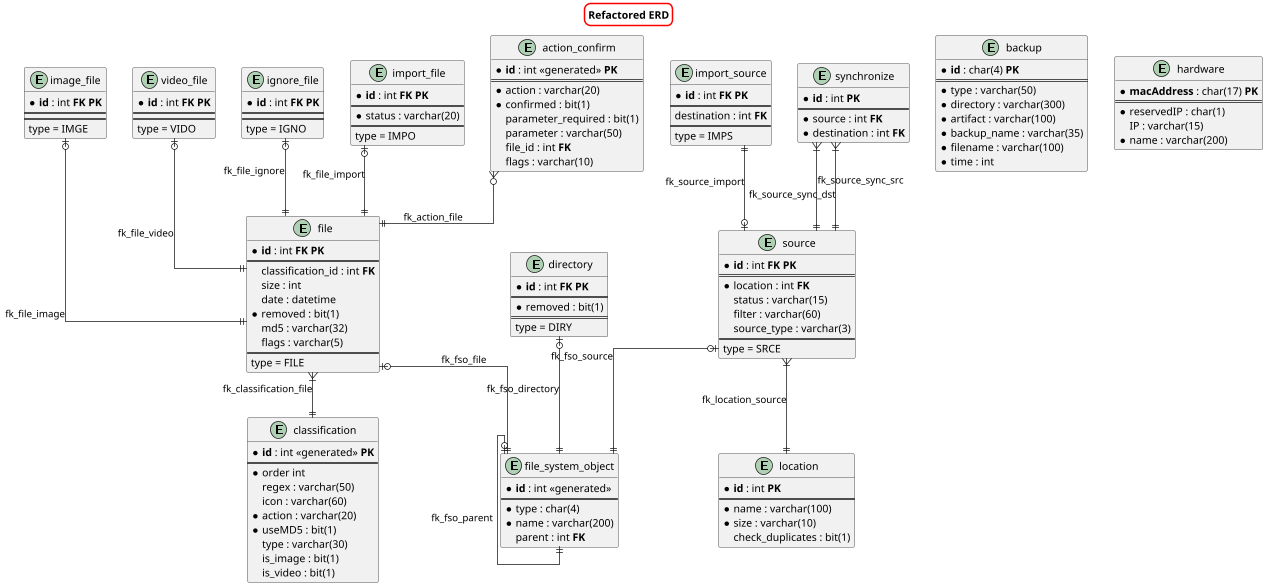 @startuml
skinparam titleBorderRoundCorner 15
skinparam titleBorderThickness 2
skinparam titleBorderColor red
title Refactored ERD
skinparam linetype ortho
scale 0.75

entity file_system_object {
* **id** : int <<generated>>
==
* type : char(4)
* name : varchar(200)
  parent : int **FK**
}

entity file {
   * **id** : int **FK** **PK**
   ==
   classification_id : int **FK**
   size : int
   date : datetime
   * removed : bit(1)
   md5 : varchar(32)
   flags : varchar(5)
   ==
   type = FILE
}

entity image_file {
   * **id** : int **FK** **PK**
   ==
   ==
   type = IMGE
}

entity video_file {
   * **id** : int **FK** **PK**
   ==
   ==
   type = VIDO
}

entity directory {
  * **id** : int **FK** **PK**
  ==
  * removed : bit(1)
  ==
  type = DIRY
}

entity source {
  * **id** : int **FK** **PK**
  ==
  * location : int **FK**
  status : varchar(15)
  filter : varchar(60)
  source_type : varchar(3)
  ==
  type = SRCE
}


entity import_source {
  * **id** : int **FK** **PK**
  ==
  destination : int **FK**
  ==
  type = IMPS
}

entity classification {
  * **id** : int <<generated>> **PK**
  ==
  * order int
  regex : varchar(50)
  icon : varchar(60)
  * action : varchar(20)
  * useMD5 : bit(1)
  type : varchar(30)
  is_image : bit(1)
  is_video : bit(1)
}

entity backup {
  * **id** : char(4) **PK**
  ==
  * type : varchar(50)
  * directory : varchar(300)
  * artifact : varchar(100)
  * backup_name : varchar(35)
  * filename : varchar(100)
  * time : int
}

entity hardware {
  * **macAddress** : char(17) **PK**
  ==
  * reservedIP : char(1)
  IP : varchar(15)
  * name : varchar(200)
}

entity location {
  * **id** : int **PK**
  ==
  * name : varchar(100)
  * size : varchar(10)
  check_duplicates : bit(1)
}

entity ignore_file {
  * **id** : int **FK** **PK**
  ==
  ==
  type = IGNO
}

entity import_file {
  * **id** : int **FK** **PK**
  ==
  * status : varchar(20)
  ==
  type = IMPO
}

entity synchronize {
 * **id** : int **PK**
 ==
 * source : int **FK**
 * destination : int **FK**
}

entity action_confirm {
   * **id** : int <<generated>> **PK**
   ==
   * action : varchar(20)
   * confirmed : bit(1)
   parameter_required : bit(1)
   parameter : varchar(50)
   file_id : int **FK**
   flags : varchar(10)
}

file_system_object |o--|| file_system_object : fk_fso_parent
file |o--|| file_system_object : fk_fso_file
directory |o--|| file_system_object : fk_fso_directory
source |o--|| file_system_object : fk_fso_source
image_file |o--|| file : fk_file_image
video_file |o--|| file : fk_file_video
ignore_file |o--|| file : fk_file_ignore
import_file |o--|| file : fk_file_import
import_source ||--o| source : fk_source_import
file }|--|| classification : fk_classification_file
source }|--|| location : fk_location_source
synchronize }|--|| source : fk_source_sync_src
synchronize }|--|| source : fk_source_sync_dst
action_confirm }o--|| file : fk_action_file
@enduml
